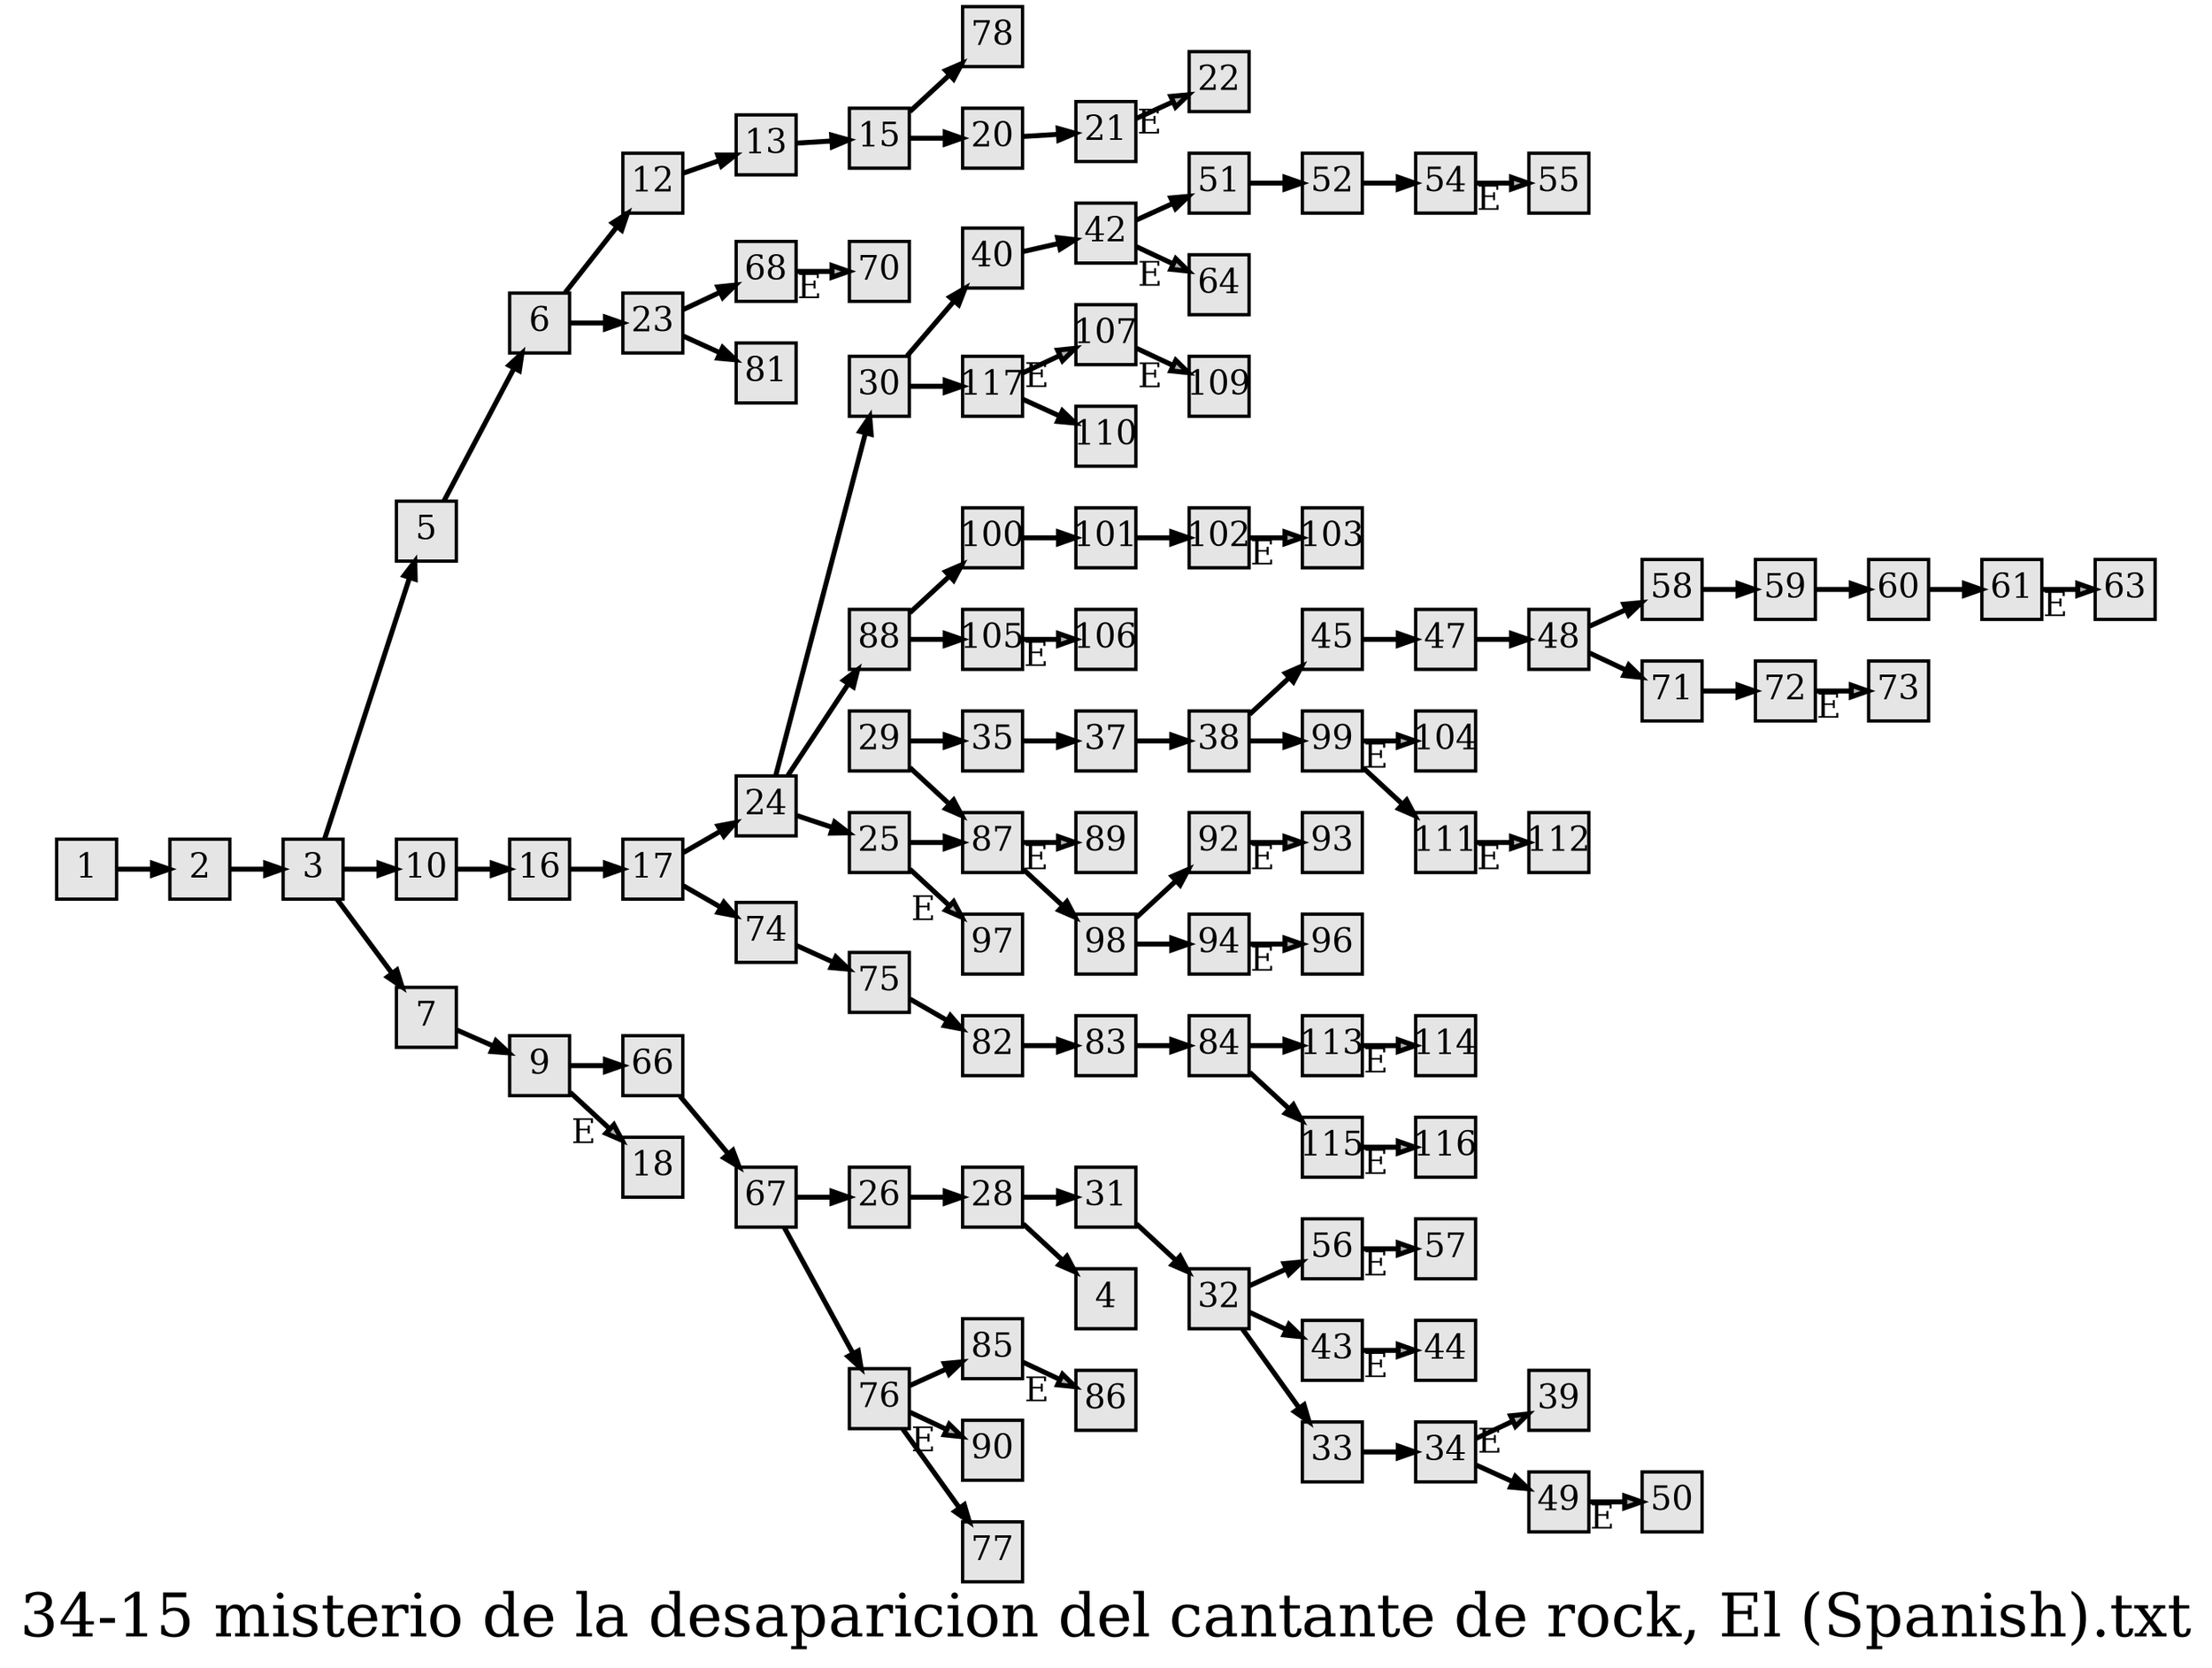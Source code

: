 digraph g{
  graph [ label="34-15 misterio de la desaparicion del cantante de rock, El (Spanish).txt" rankdir=LR, ordering=out, fontsize=36, nodesep="0.35", ranksep="0.45"];
  node  [shape=rect, penwidth=2, fontsize=20, style=filled, fillcolor=grey90, margin="0,0", labelfloat=true, regular=true, fixedsize=true];
  edge  [labelfloat=true, penwidth=3, fontsize=12];
  1 -> 2;
  2 -> 3;
  3 -> 5;
  3 -> 10;
  3 -> 7;
  5 -> 6;
  6 -> 12;
  6 -> 23;
  7 -> 9;
  9 -> 66;
  9 -> 18	[ xlabel="E", shape=Msquare, fontsize=20, fillcolor=grey70 ];
  10 -> 16;
  12 -> 13;
  13 -> 15;
  15 -> 78;
  15 -> 20;
  16 -> 17;
  17 -> 24;
  17 -> 74;
  20 -> 21;
  21 -> 22	[ xlabel="E", shape=Msquare, fontsize=20, fillcolor=grey70 ];
  23 -> 68;
  23 -> 81;
  24 -> 30;
  24 -> 88;
  24 -> 25;
  25 -> 87;
  25 -> 97	[ xlabel="E", shape=Msquare, fontsize=20, fillcolor=grey70 ];
  26 -> 28;
  28 -> 31;
  28 -> 4;
  29 -> 35;
  29 -> 87;
  30 -> 40;
  30 -> 117;
  31 -> 32;
  32 -> 56;
  32 -> 43;
  32 -> 33;
  33 -> 34;
  34 -> 39	[ xlabel="E", shape=Msquare, fontsize=20, fillcolor=grey70 ];
  34 -> 49;
  35 -> 37;
  37 -> 38;
  38 -> 45;
  38 -> 99;
  40 -> 42;
  42 -> 51;
  42 -> 64	[ xlabel="E", shape=Msquare, fontsize=20, fillcolor=grey70 ];
  43 -> 44	[ xlabel="E", shape=Msquare, fontsize=20, fillcolor=grey70 ];
  45 -> 47;
  47 -> 48;
  48 -> 58;
  48 -> 71;
  49 -> 50	[ xlabel="E", shape=Msquare, fontsize=20, fillcolor=grey70 ];
  51 -> 52;
  52 -> 54;
  54 -> 55	[ xlabel="E", shape=Msquare, fontsize=20, fillcolor=grey70 ];
  56 -> 57	[ xlabel="E", shape=Msquare, fontsize=20, fillcolor=grey70 ];
  58 -> 59;
  59 -> 60;
  60 -> 61;
  61 -> 63	[ xlabel="E", shape=Msquare, fontsize=20, fillcolor=grey70 ];
  66 -> 67;
  67 -> 26;
  67 -> 76;
  68 -> 70	[ xlabel="E", shape=Msquare, fontsize=20, fillcolor=grey70 ];
  71 -> 72;
  72 -> 73	[ xlabel="E", shape=Msquare, fontsize=20, fillcolor=grey70 ];
  74 -> 75;
  75 -> 82;
  76 -> 85;
  76 -> 90	[ xlabel="E", shape=Msquare, fontsize=20, fillcolor=grey70 ];
  76 -> 77;
  82 -> 83;
  83 -> 84;
  84 -> 113;
  84 -> 115;
  85 -> 86	[ xlabel="E", shape=Msquare, fontsize=20, fillcolor=grey70 ];
  87 -> 89	[ xlabel="E", shape=Msquare, fontsize=20, fillcolor=grey70 ];
  87 -> 98;
  88 -> 100;
  88 -> 105;
  92 -> 93	[ xlabel="E", shape=Msquare, fontsize=20, fillcolor=grey70 ];
  94 -> 96	[ xlabel="E", shape=Msquare, fontsize=20, fillcolor=grey70 ];
  98 -> 92;
  98 -> 94;
  99 -> 104	[ xlabel="E", shape=Msquare, fontsize=20, fillcolor=grey70 ];
  99 -> 111;
  100 -> 101;
  101 -> 102;
  102 -> 103	[ xlabel="E", shape=Msquare, fontsize=20, fillcolor=grey70 ];
  105 -> 106	[ xlabel="E", shape=Msquare, fontsize=20, fillcolor=grey70 ];
  107 -> 109	[ xlabel="E", shape=Msquare, fontsize=20, fillcolor=grey70 ];
  111 -> 112	[ xlabel="E", shape=Msquare, fontsize=20, fillcolor=grey70 ];
  113 -> 114	[ xlabel="E", shape=Msquare, fontsize=20, fillcolor=grey70 ];
  115 -> 116	[ xlabel="E", shape=Msquare, fontsize=20, fillcolor=grey70 ];
  117 -> 107	[ xlabel="E", shape=Msquare, fontsize=20, fillcolor=grey70 ];
  117 -> 110;

}

